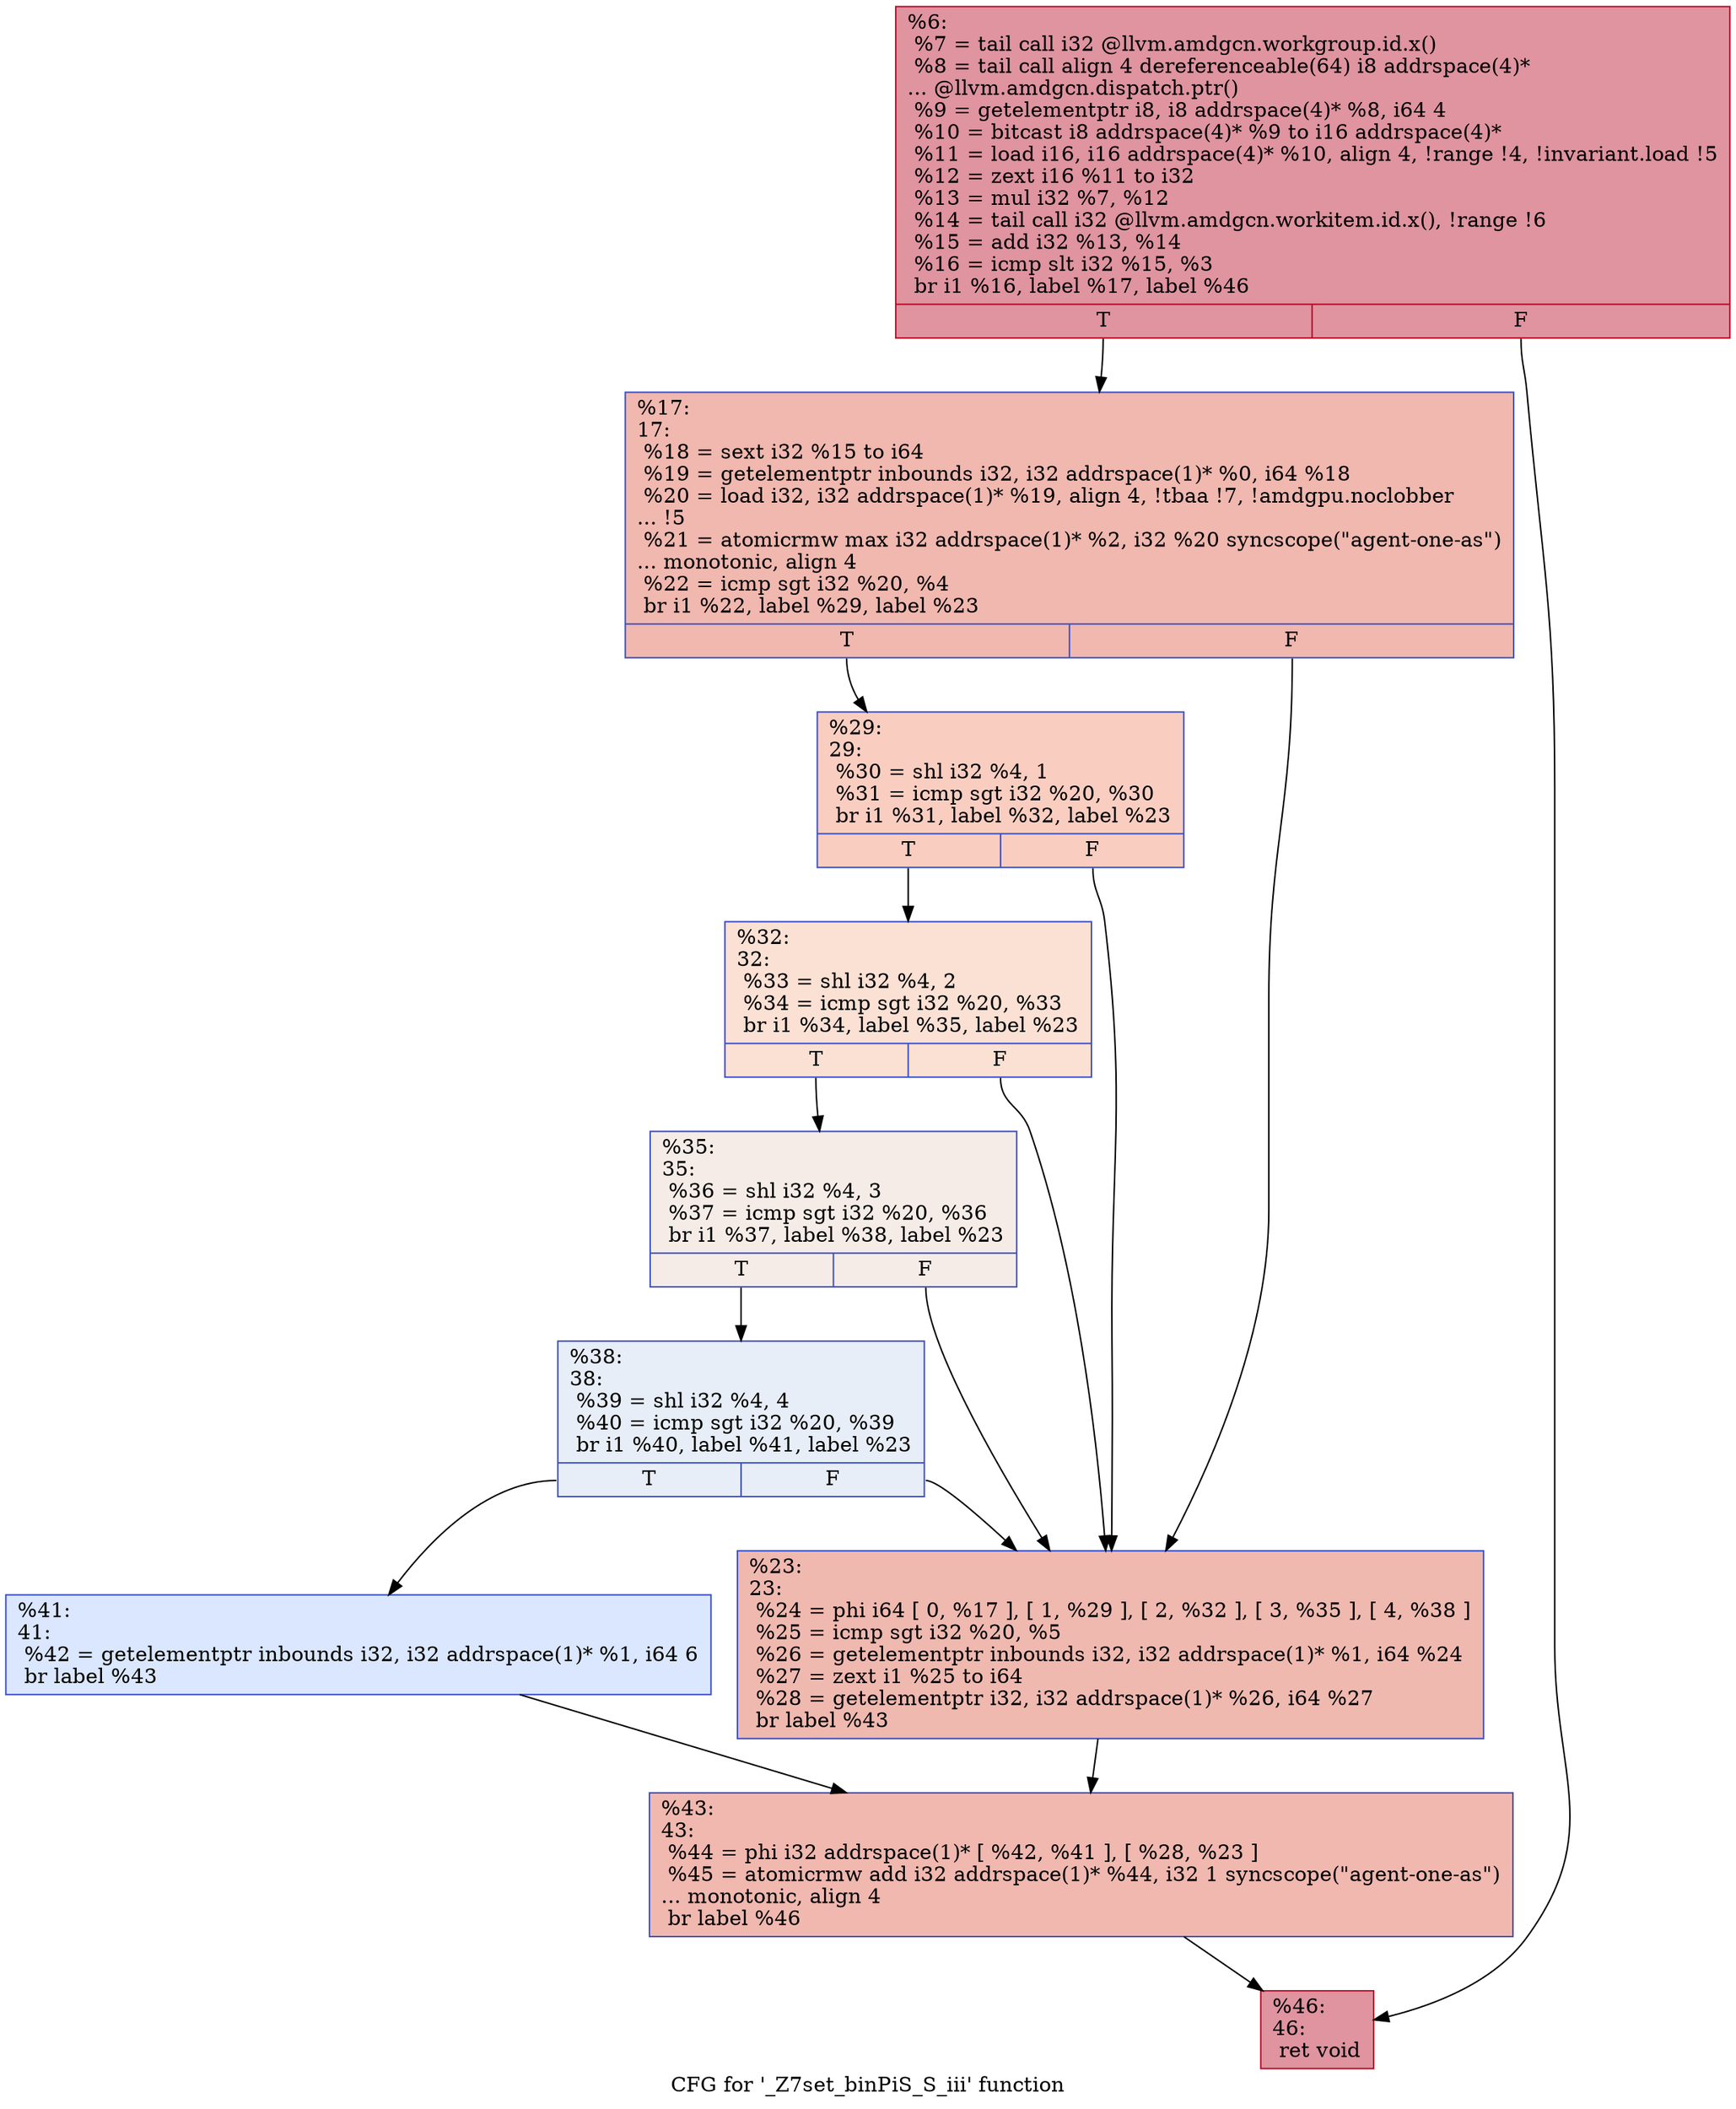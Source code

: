 digraph "CFG for '_Z7set_binPiS_S_iii' function" {
	label="CFG for '_Z7set_binPiS_S_iii' function";

	Node0x51305d0 [shape=record,color="#b70d28ff", style=filled, fillcolor="#b70d2870",label="{%6:\l  %7 = tail call i32 @llvm.amdgcn.workgroup.id.x()\l  %8 = tail call align 4 dereferenceable(64) i8 addrspace(4)*\l... @llvm.amdgcn.dispatch.ptr()\l  %9 = getelementptr i8, i8 addrspace(4)* %8, i64 4\l  %10 = bitcast i8 addrspace(4)* %9 to i16 addrspace(4)*\l  %11 = load i16, i16 addrspace(4)* %10, align 4, !range !4, !invariant.load !5\l  %12 = zext i16 %11 to i32\l  %13 = mul i32 %7, %12\l  %14 = tail call i32 @llvm.amdgcn.workitem.id.x(), !range !6\l  %15 = add i32 %13, %14\l  %16 = icmp slt i32 %15, %3\l  br i1 %16, label %17, label %46\l|{<s0>T|<s1>F}}"];
	Node0x51305d0:s0 -> Node0x51309e0;
	Node0x51305d0:s1 -> Node0x51325b0;
	Node0x51309e0 [shape=record,color="#3d50c3ff", style=filled, fillcolor="#dc5d4a70",label="{%17:\l17:                                               \l  %18 = sext i32 %15 to i64\l  %19 = getelementptr inbounds i32, i32 addrspace(1)* %0, i64 %18\l  %20 = load i32, i32 addrspace(1)* %19, align 4, !tbaa !7, !amdgpu.noclobber\l... !5\l  %21 = atomicrmw max i32 addrspace(1)* %2, i32 %20 syncscope(\"agent-one-as\")\l... monotonic, align 4\l  %22 = icmp sgt i32 %20, %4\l  br i1 %22, label %29, label %23\l|{<s0>T|<s1>F}}"];
	Node0x51309e0:s0 -> Node0x5133150;
	Node0x51309e0:s1 -> Node0x51331e0;
	Node0x51331e0 [shape=record,color="#3d50c3ff", style=filled, fillcolor="#de614d70",label="{%23:\l23:                                               \l  %24 = phi i64 [ 0, %17 ], [ 1, %29 ], [ 2, %32 ], [ 3, %35 ], [ 4, %38 ]\l  %25 = icmp sgt i32 %20, %5\l  %26 = getelementptr inbounds i32, i32 addrspace(1)* %1, i64 %24\l  %27 = zext i1 %25 to i64\l  %28 = getelementptr i32, i32 addrspace(1)* %26, i64 %27\l  br label %43\l}"];
	Node0x51331e0 -> Node0x5133880;
	Node0x5133150 [shape=record,color="#3d50c3ff", style=filled, fillcolor="#f2907270",label="{%29:\l29:                                               \l  %30 = shl i32 %4, 1\l  %31 = icmp sgt i32 %20, %30\l  br i1 %31, label %32, label %23\l|{<s0>T|<s1>F}}"];
	Node0x5133150:s0 -> Node0x5133380;
	Node0x5133150:s1 -> Node0x51331e0;
	Node0x5133380 [shape=record,color="#3d50c3ff", style=filled, fillcolor="#f7b99e70",label="{%32:\l32:                                               \l  %33 = shl i32 %4, 2\l  %34 = icmp sgt i32 %20, %33\l  br i1 %34, label %35, label %23\l|{<s0>T|<s1>F}}"];
	Node0x5133380:s0 -> Node0x5133400;
	Node0x5133380:s1 -> Node0x51331e0;
	Node0x5133400 [shape=record,color="#3d50c3ff", style=filled, fillcolor="#ead5c970",label="{%35:\l35:                                               \l  %36 = shl i32 %4, 3\l  %37 = icmp sgt i32 %20, %36\l  br i1 %37, label %38, label %23\l|{<s0>T|<s1>F}}"];
	Node0x5133400:s0 -> Node0x5133490;
	Node0x5133400:s1 -> Node0x51331e0;
	Node0x5133490 [shape=record,color="#3d50c3ff", style=filled, fillcolor="#cbd8ee70",label="{%38:\l38:                                               \l  %39 = shl i32 %4, 4\l  %40 = icmp sgt i32 %20, %39\l  br i1 %40, label %41, label %23\l|{<s0>T|<s1>F}}"];
	Node0x5133490:s0 -> Node0x51341f0;
	Node0x5133490:s1 -> Node0x51331e0;
	Node0x51341f0 [shape=record,color="#3d50c3ff", style=filled, fillcolor="#abc8fd70",label="{%41:\l41:                                               \l  %42 = getelementptr inbounds i32, i32 addrspace(1)* %1, i64 6\l  br label %43\l}"];
	Node0x51341f0 -> Node0x5133880;
	Node0x5133880 [shape=record,color="#3d50c3ff", style=filled, fillcolor="#dc5d4a70",label="{%43:\l43:                                               \l  %44 = phi i32 addrspace(1)* [ %42, %41 ], [ %28, %23 ]\l  %45 = atomicrmw add i32 addrspace(1)* %44, i32 1 syncscope(\"agent-one-as\")\l... monotonic, align 4\l  br label %46\l}"];
	Node0x5133880 -> Node0x51325b0;
	Node0x51325b0 [shape=record,color="#b70d28ff", style=filled, fillcolor="#b70d2870",label="{%46:\l46:                                               \l  ret void\l}"];
}
